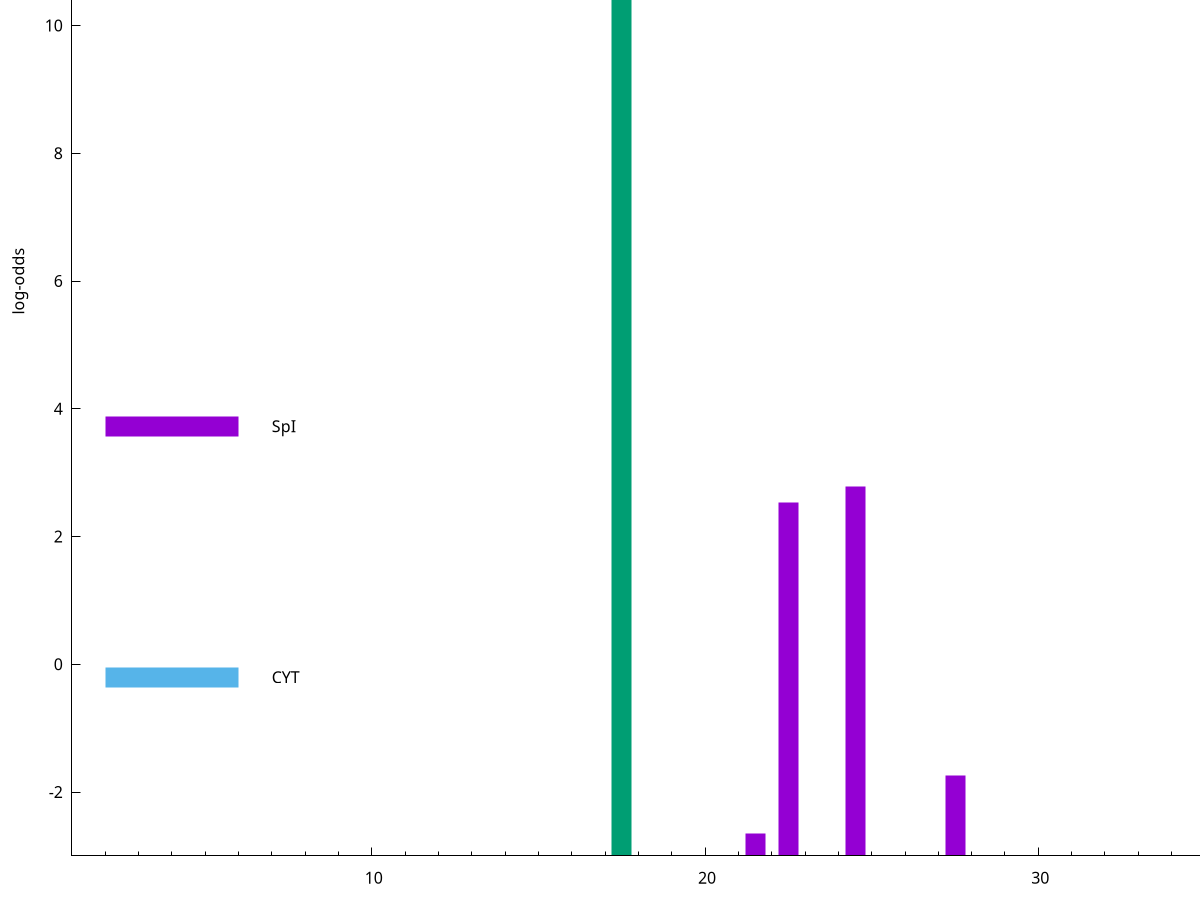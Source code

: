 set title "LipoP predictions for SRR5666568.gff"
set size 2., 1.4
set xrange [1:70] 
set mxtics 10
set yrange [-3:15]
set y2range [0:18]
set ylabel "log-odds"
set term postscript eps color solid "Helvetica" 30
set output "SRR5666568.gff429.eps"
set arrow from 2,13.9026 to 6,13.9026 nohead lt 2 lw 20
set label "SpII" at 7,13.9026
set arrow from 2,3.7259 to 6,3.7259 nohead lt 1 lw 20
set label "SpI" at 7,3.7259
set arrow from 2,-0.200913 to 6,-0.200913 nohead lt 3 lw 20
set label "CYT" at 7,-0.200913
set arrow from 2,13.9026 to 6,13.9026 nohead lt 2 lw 20
set label "SpII" at 7,13.9026
# NOTE: The scores below are the log-odds scores with the threshold
# NOTE: subtracted (a hack to make gnuplot make the histogram all
# NOTE: look nice).
plot "-" axes x1y2 title "" with impulses lt 2 lw 20, "-" axes x1y2 title "" with impulses lt 1 lw 20
17.500000 16.902600
e
24.500000 5.791040
22.500000 5.538400
27.500000 1.256070
21.500000 0.356990
e
exit
